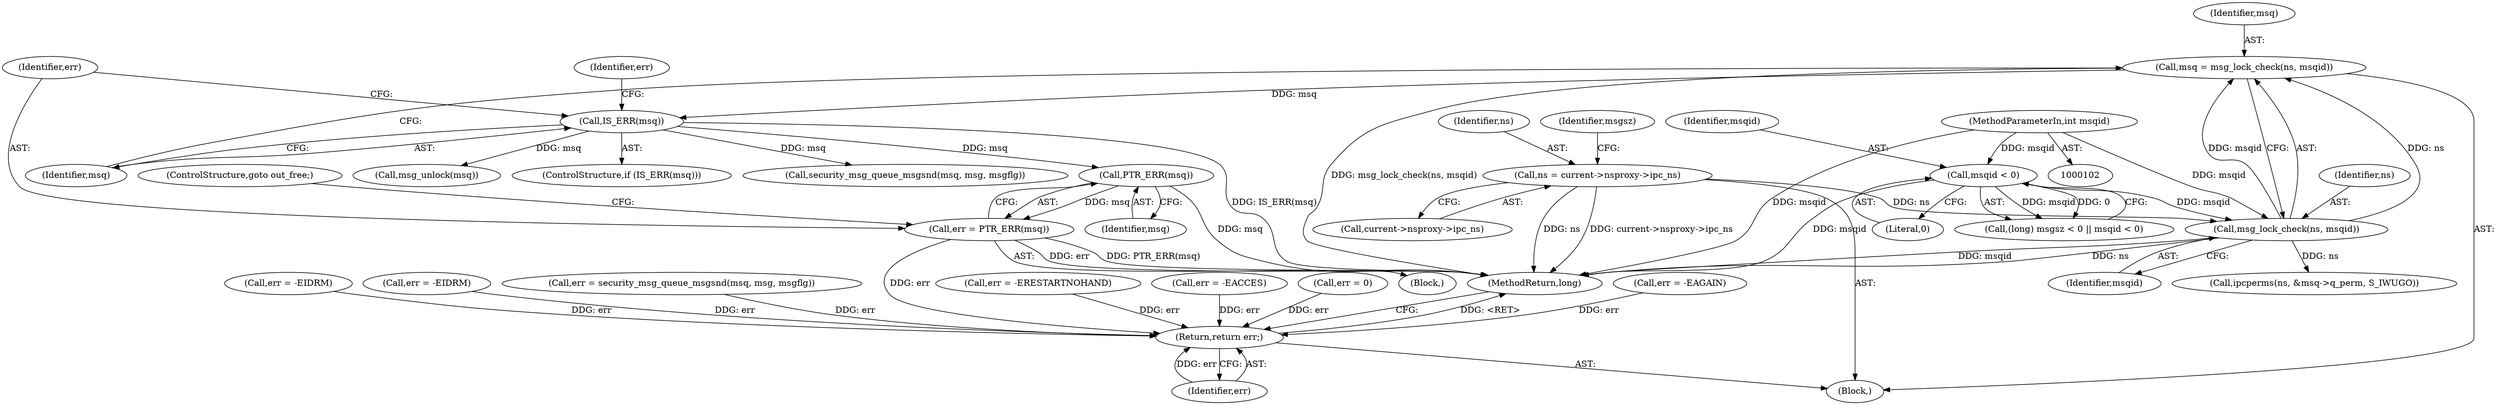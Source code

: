 digraph "0_linux_6062a8dc0517bce23e3c2f7d2fea5e22411269a3@pointer" {
"1000178" [label="(Call,PTR_ERR(msq))"];
"1000173" [label="(Call,IS_ERR(msq))"];
"1000167" [label="(Call,msq = msg_lock_check(ns, msqid))"];
"1000169" [label="(Call,msg_lock_check(ns, msqid))"];
"1000113" [label="(Call,ns = current->nsproxy->ipc_ns)"];
"1000133" [label="(Call,msqid < 0)"];
"1000103" [label="(MethodParameterIn,int msqid)"];
"1000176" [label="(Call,err = PTR_ERR(msq))"];
"1000348" [label="(Return,return err;)"];
"1000348" [label="(Return,return err;)"];
"1000197" [label="(Call,err = security_msg_queue_msgsnd(msq, msg, msgflg))"];
"1000175" [label="(Block,)"];
"1000349" [label="(Identifier,err)"];
"1000247" [label="(Call,err = -EIDRM)"];
"1000281" [label="(Call,err = -ERESTARTNOHAND)"];
"1000177" [label="(Identifier,err)"];
"1000167" [label="(Call,msq = msg_lock_check(ns, msqid))"];
"1000332" [label="(Call,err = 0)"];
"1000180" [label="(ControlStructure,goto out_free;)"];
"1000171" [label="(Identifier,msqid)"];
"1000189" [label="(Call,ipcperms(ns, &msq->q_perm, S_IWUGO))"];
"1000113" [label="(Call,ns = current->nsproxy->ipc_ns)"];
"1000184" [label="(Call,err = -EACCES)"];
"1000108" [label="(Block,)"];
"1000169" [label="(Call,msg_lock_check(ns, msqid))"];
"1000135" [label="(Literal,0)"];
"1000178" [label="(Call,PTR_ERR(msq))"];
"1000133" [label="(Call,msqid < 0)"];
"1000127" [label="(Call,(long) msgsz < 0 || msqid < 0)"];
"1000168" [label="(Identifier,msq)"];
"1000103" [label="(MethodParameterIn,int msqid)"];
"1000233" [label="(Call,err = -EAGAIN)"];
"1000269" [label="(Call,err = -EIDRM)"];
"1000350" [label="(MethodReturn,long)"];
"1000115" [label="(Call,current->nsproxy->ipc_ns)"];
"1000179" [label="(Identifier,msq)"];
"1000176" [label="(Call,err = PTR_ERR(msq))"];
"1000134" [label="(Identifier,msqid)"];
"1000174" [label="(Identifier,msq)"];
"1000170" [label="(Identifier,ns)"];
"1000114" [label="(Identifier,ns)"];
"1000173" [label="(Call,IS_ERR(msq))"];
"1000339" [label="(Call,msg_unlock(msq))"];
"1000172" [label="(ControlStructure,if (IS_ERR(msq)))"];
"1000185" [label="(Identifier,err)"];
"1000199" [label="(Call,security_msg_queue_msgsnd(msq, msg, msgflg))"];
"1000123" [label="(Identifier,msgsz)"];
"1000178" -> "1000176"  [label="AST: "];
"1000178" -> "1000179"  [label="CFG: "];
"1000179" -> "1000178"  [label="AST: "];
"1000176" -> "1000178"  [label="CFG: "];
"1000178" -> "1000350"  [label="DDG: msq"];
"1000178" -> "1000176"  [label="DDG: msq"];
"1000173" -> "1000178"  [label="DDG: msq"];
"1000173" -> "1000172"  [label="AST: "];
"1000173" -> "1000174"  [label="CFG: "];
"1000174" -> "1000173"  [label="AST: "];
"1000177" -> "1000173"  [label="CFG: "];
"1000185" -> "1000173"  [label="CFG: "];
"1000173" -> "1000350"  [label="DDG: IS_ERR(msq)"];
"1000167" -> "1000173"  [label="DDG: msq"];
"1000173" -> "1000199"  [label="DDG: msq"];
"1000173" -> "1000339"  [label="DDG: msq"];
"1000167" -> "1000108"  [label="AST: "];
"1000167" -> "1000169"  [label="CFG: "];
"1000168" -> "1000167"  [label="AST: "];
"1000169" -> "1000167"  [label="AST: "];
"1000174" -> "1000167"  [label="CFG: "];
"1000167" -> "1000350"  [label="DDG: msg_lock_check(ns, msqid)"];
"1000169" -> "1000167"  [label="DDG: ns"];
"1000169" -> "1000167"  [label="DDG: msqid"];
"1000169" -> "1000171"  [label="CFG: "];
"1000170" -> "1000169"  [label="AST: "];
"1000171" -> "1000169"  [label="AST: "];
"1000169" -> "1000350"  [label="DDG: msqid"];
"1000169" -> "1000350"  [label="DDG: ns"];
"1000113" -> "1000169"  [label="DDG: ns"];
"1000133" -> "1000169"  [label="DDG: msqid"];
"1000103" -> "1000169"  [label="DDG: msqid"];
"1000169" -> "1000189"  [label="DDG: ns"];
"1000113" -> "1000108"  [label="AST: "];
"1000113" -> "1000115"  [label="CFG: "];
"1000114" -> "1000113"  [label="AST: "];
"1000115" -> "1000113"  [label="AST: "];
"1000123" -> "1000113"  [label="CFG: "];
"1000113" -> "1000350"  [label="DDG: ns"];
"1000113" -> "1000350"  [label="DDG: current->nsproxy->ipc_ns"];
"1000133" -> "1000127"  [label="AST: "];
"1000133" -> "1000135"  [label="CFG: "];
"1000134" -> "1000133"  [label="AST: "];
"1000135" -> "1000133"  [label="AST: "];
"1000127" -> "1000133"  [label="CFG: "];
"1000133" -> "1000350"  [label="DDG: msqid"];
"1000133" -> "1000127"  [label="DDG: msqid"];
"1000133" -> "1000127"  [label="DDG: 0"];
"1000103" -> "1000133"  [label="DDG: msqid"];
"1000103" -> "1000102"  [label="AST: "];
"1000103" -> "1000350"  [label="DDG: msqid"];
"1000176" -> "1000175"  [label="AST: "];
"1000177" -> "1000176"  [label="AST: "];
"1000180" -> "1000176"  [label="CFG: "];
"1000176" -> "1000350"  [label="DDG: PTR_ERR(msq)"];
"1000176" -> "1000350"  [label="DDG: err"];
"1000176" -> "1000348"  [label="DDG: err"];
"1000348" -> "1000108"  [label="AST: "];
"1000348" -> "1000349"  [label="CFG: "];
"1000349" -> "1000348"  [label="AST: "];
"1000350" -> "1000348"  [label="CFG: "];
"1000348" -> "1000350"  [label="DDG: <RET>"];
"1000349" -> "1000348"  [label="DDG: err"];
"1000247" -> "1000348"  [label="DDG: err"];
"1000332" -> "1000348"  [label="DDG: err"];
"1000281" -> "1000348"  [label="DDG: err"];
"1000184" -> "1000348"  [label="DDG: err"];
"1000233" -> "1000348"  [label="DDG: err"];
"1000197" -> "1000348"  [label="DDG: err"];
"1000269" -> "1000348"  [label="DDG: err"];
}
